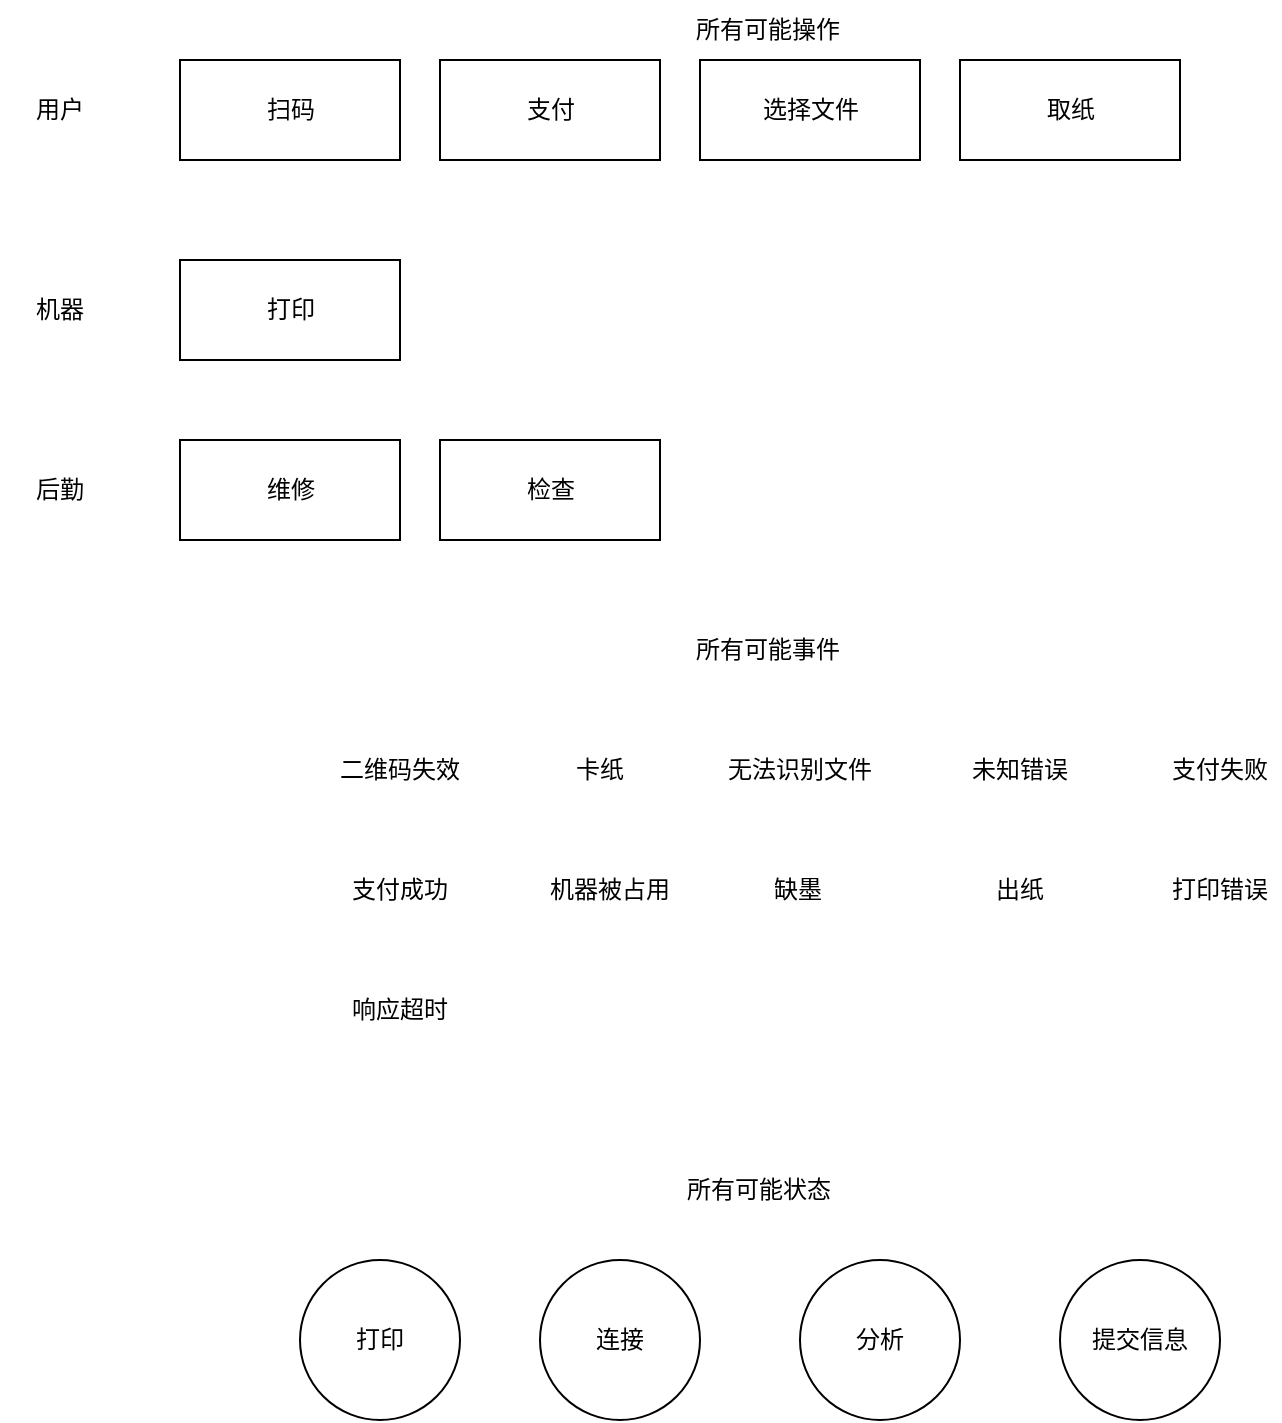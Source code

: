 <mxfile version="16.5.1" type="device" pages="2"><diagram id="EYPwlIlCxdljjrQ1H-EW" name="第 1 页"><mxGraphModel dx="1102" dy="785" grid="1" gridSize="10" guides="1" tooltips="1" connect="1" arrows="1" fold="1" page="1" pageScale="1" pageWidth="827" pageHeight="1169" math="0" shadow="0"><root><mxCell id="0"/><mxCell id="1" parent="0"/><mxCell id="E5wNhpUshTn_iZaC5-24-1" value="所有可能操作" style="text;html=1;strokeColor=none;fillColor=none;align=center;verticalAlign=middle;whiteSpace=wrap;rounded=0;" parent="1" vertex="1"><mxGeometry x="369" y="20" width="90" height="30" as="geometry"/></mxCell><mxCell id="E5wNhpUshTn_iZaC5-24-2" value="打印" style="html=1;" parent="1" vertex="1"><mxGeometry x="120" y="150" width="110" height="50" as="geometry"/></mxCell><mxCell id="E5wNhpUshTn_iZaC5-24-3" value="扫码" style="html=1;" parent="1" vertex="1"><mxGeometry x="120" y="50" width="110" height="50" as="geometry"/></mxCell><mxCell id="E5wNhpUshTn_iZaC5-24-4" value="支付" style="html=1;" parent="1" vertex="1"><mxGeometry x="250" y="50" width="110" height="50" as="geometry"/></mxCell><mxCell id="E5wNhpUshTn_iZaC5-24-5" value="选择文件" style="html=1;" parent="1" vertex="1"><mxGeometry x="380" y="50" width="110" height="50" as="geometry"/></mxCell><mxCell id="E5wNhpUshTn_iZaC5-24-6" value="取纸" style="html=1;" parent="1" vertex="1"><mxGeometry x="510" y="50" width="110" height="50" as="geometry"/></mxCell><mxCell id="E5wNhpUshTn_iZaC5-24-8" value="维修" style="html=1;" parent="1" vertex="1"><mxGeometry x="120" y="240" width="110" height="50" as="geometry"/></mxCell><mxCell id="E5wNhpUshTn_iZaC5-24-9" value="用户" style="text;html=1;strokeColor=none;fillColor=none;align=center;verticalAlign=middle;whiteSpace=wrap;rounded=0;" parent="1" vertex="1"><mxGeometry x="30" y="60" width="60" height="30" as="geometry"/></mxCell><mxCell id="E5wNhpUshTn_iZaC5-24-10" value="机器" style="text;html=1;strokeColor=none;fillColor=none;align=center;verticalAlign=middle;whiteSpace=wrap;rounded=0;" parent="1" vertex="1"><mxGeometry x="30" y="160" width="60" height="30" as="geometry"/></mxCell><mxCell id="E5wNhpUshTn_iZaC5-24-11" value="后勤" style="text;html=1;strokeColor=none;fillColor=none;align=center;verticalAlign=middle;whiteSpace=wrap;rounded=0;" parent="1" vertex="1"><mxGeometry x="30" y="250" width="60" height="30" as="geometry"/></mxCell><mxCell id="E5wNhpUshTn_iZaC5-24-12" value="检查" style="html=1;" parent="1" vertex="1"><mxGeometry x="250" y="240" width="110" height="50" as="geometry"/></mxCell><mxCell id="E5wNhpUshTn_iZaC5-24-13" value="所有可能事件" style="text;html=1;strokeColor=none;fillColor=none;align=center;verticalAlign=middle;whiteSpace=wrap;rounded=0;" parent="1" vertex="1"><mxGeometry x="371" y="330" width="86" height="30" as="geometry"/></mxCell><mxCell id="E5wNhpUshTn_iZaC5-24-14" value="二维码失效" style="text;html=1;strokeColor=none;fillColor=none;align=center;verticalAlign=middle;whiteSpace=wrap;rounded=0;" parent="1" vertex="1"><mxGeometry x="190" y="390" width="80" height="30" as="geometry"/></mxCell><mxCell id="E5wNhpUshTn_iZaC5-24-15" value="卡纸" style="text;html=1;strokeColor=none;fillColor=none;align=center;verticalAlign=middle;whiteSpace=wrap;rounded=0;" parent="1" vertex="1"><mxGeometry x="300" y="390" width="60" height="30" as="geometry"/></mxCell><mxCell id="E5wNhpUshTn_iZaC5-24-16" value="无法识别文件" style="text;html=1;strokeColor=none;fillColor=none;align=center;verticalAlign=middle;whiteSpace=wrap;rounded=0;" parent="1" vertex="1"><mxGeometry x="390" y="390" width="80" height="30" as="geometry"/></mxCell><mxCell id="E5wNhpUshTn_iZaC5-24-17" value="未知错误" style="text;html=1;strokeColor=none;fillColor=none;align=center;verticalAlign=middle;whiteSpace=wrap;rounded=0;" parent="1" vertex="1"><mxGeometry x="510" y="390" width="60" height="30" as="geometry"/></mxCell><mxCell id="E5wNhpUshTn_iZaC5-24-18" value="支付失败" style="text;html=1;strokeColor=none;fillColor=none;align=center;verticalAlign=middle;whiteSpace=wrap;rounded=0;" parent="1" vertex="1"><mxGeometry x="610" y="390" width="60" height="30" as="geometry"/></mxCell><mxCell id="E5wNhpUshTn_iZaC5-24-19" value="支付成功" style="text;html=1;strokeColor=none;fillColor=none;align=center;verticalAlign=middle;whiteSpace=wrap;rounded=0;" parent="1" vertex="1"><mxGeometry x="200" y="450" width="60" height="30" as="geometry"/></mxCell><mxCell id="E5wNhpUshTn_iZaC5-24-20" value="机器被占用" style="text;html=1;strokeColor=none;fillColor=none;align=center;verticalAlign=middle;whiteSpace=wrap;rounded=0;" parent="1" vertex="1"><mxGeometry x="300" y="450" width="70" height="30" as="geometry"/></mxCell><mxCell id="E5wNhpUshTn_iZaC5-24-21" value="缺墨" style="text;html=1;strokeColor=none;fillColor=none;align=center;verticalAlign=middle;whiteSpace=wrap;rounded=0;" parent="1" vertex="1"><mxGeometry x="399" y="450" width="60" height="30" as="geometry"/></mxCell><mxCell id="E5wNhpUshTn_iZaC5-24-22" value="出纸" style="text;html=1;strokeColor=none;fillColor=none;align=center;verticalAlign=middle;whiteSpace=wrap;rounded=0;" parent="1" vertex="1"><mxGeometry x="510" y="450" width="60" height="30" as="geometry"/></mxCell><mxCell id="E5wNhpUshTn_iZaC5-24-23" value="打印错误" style="text;html=1;strokeColor=none;fillColor=none;align=center;verticalAlign=middle;whiteSpace=wrap;rounded=0;" parent="1" vertex="1"><mxGeometry x="610" y="450" width="60" height="30" as="geometry"/></mxCell><mxCell id="E5wNhpUshTn_iZaC5-24-24" value="响应超时" style="text;html=1;strokeColor=none;fillColor=none;align=center;verticalAlign=middle;whiteSpace=wrap;rounded=0;" parent="1" vertex="1"><mxGeometry x="200" y="510" width="60" height="30" as="geometry"/></mxCell><mxCell id="E5wNhpUshTn_iZaC5-24-25" value="所有可能状态" style="text;html=1;strokeColor=none;fillColor=none;align=center;verticalAlign=middle;whiteSpace=wrap;rounded=0;" parent="1" vertex="1"><mxGeometry x="369" y="600" width="81" height="30" as="geometry"/></mxCell><mxCell id="yZXaL8xG2QzInJkYSV9m-1" value="打印" style="ellipse;whiteSpace=wrap;html=1;aspect=fixed;" vertex="1" parent="1"><mxGeometry x="180" y="650" width="80" height="80" as="geometry"/></mxCell><mxCell id="yZXaL8xG2QzInJkYSV9m-2" value="连接" style="ellipse;whiteSpace=wrap;html=1;aspect=fixed;" vertex="1" parent="1"><mxGeometry x="300" y="650" width="80" height="80" as="geometry"/></mxCell><mxCell id="yZXaL8xG2QzInJkYSV9m-3" value="分析" style="ellipse;whiteSpace=wrap;html=1;aspect=fixed;" vertex="1" parent="1"><mxGeometry x="430" y="650" width="80" height="80" as="geometry"/></mxCell><mxCell id="yZXaL8xG2QzInJkYSV9m-4" value="提交信息" style="ellipse;whiteSpace=wrap;html=1;aspect=fixed;" vertex="1" parent="1"><mxGeometry x="560" y="650" width="80" height="80" as="geometry"/></mxCell></root></mxGraphModel></diagram><diagram id="fFSbRTWNQ9VdYWLQjAVV" name="第 2 页"><mxGraphModel dx="1929" dy="785" grid="1" gridSize="10" guides="1" tooltips="1" connect="1" arrows="1" fold="1" page="1" pageScale="1" pageWidth="827" pageHeight="1169" math="0" shadow="0"><root><mxCell id="RZ_dUg2-yEtZP2G9nrQM-0"/><mxCell id="RZ_dUg2-yEtZP2G9nrQM-1" parent="RZ_dUg2-yEtZP2G9nrQM-0"/><mxCell id="3V6N8T423MMmluhpiq3_-0" value="" style="ellipse;whiteSpace=wrap;html=1;aspect=fixed;" vertex="1" parent="RZ_dUg2-yEtZP2G9nrQM-1"><mxGeometry x="30" y="240" width="40" height="40" as="geometry"/></mxCell><mxCell id="5Tzjq7lZf2HYFBW-PBZP-0" value="扫码" style="html=1;" vertex="1" parent="RZ_dUg2-yEtZP2G9nrQM-1"><mxGeometry x="150" y="237.5" width="90" height="45" as="geometry"/></mxCell><mxCell id="5Tzjq7lZf2HYFBW-PBZP-3" value="" style="endArrow=classic;html=1;rounded=0;exitX=1;exitY=0.5;exitDx=0;exitDy=0;entryX=0;entryY=0.5;entryDx=0;entryDy=0;" edge="1" parent="RZ_dUg2-yEtZP2G9nrQM-1" source="3V6N8T423MMmluhpiq3_-0" target="5Tzjq7lZf2HYFBW-PBZP-0"><mxGeometry width="50" height="50" relative="1" as="geometry"><mxPoint x="70" y="290" as="sourcePoint"/><mxPoint x="120" y="240" as="targetPoint"/></mxGeometry></mxCell><mxCell id="ZgLUSRlCDThSQpUkBlU4-0" value="" style="endArrow=classic;html=1;rounded=0;exitX=1;exitY=0.5;exitDx=0;exitDy=0;entryX=0;entryY=0.5;entryDx=0;entryDy=0;" edge="1" parent="RZ_dUg2-yEtZP2G9nrQM-1" source="5Tzjq7lZf2HYFBW-PBZP-0" target="ZgLUSRlCDThSQpUkBlU4-1"><mxGeometry width="50" height="50" relative="1" as="geometry"><mxPoint x="250" y="280" as="sourcePoint"/><mxPoint x="300" y="230" as="targetPoint"/></mxGeometry></mxCell><mxCell id="ZgLUSRlCDThSQpUkBlU4-1" value="故障" style="ellipse;whiteSpace=wrap;html=1;aspect=fixed;" vertex="1" parent="RZ_dUg2-yEtZP2G9nrQM-1"><mxGeometry x="369" y="235" width="50" height="50" as="geometry"/></mxCell><mxCell id="-cGkoEiQ88Qh7TmLAYFn-0" value="缺墨" style="text;html=1;strokeColor=none;fillColor=none;align=center;verticalAlign=middle;whiteSpace=wrap;rounded=0;" vertex="1" parent="RZ_dUg2-yEtZP2G9nrQM-1"><mxGeometry x="270" y="230" width="70" height="30" as="geometry"/></mxCell><mxCell id="-cGkoEiQ88Qh7TmLAYFn-1" value="" style="ellipse;html=1;shape=endState;fillColor=#000000;strokeColor=#ff0000;" vertex="1" parent="RZ_dUg2-yEtZP2G9nrQM-1"><mxGeometry x="470" y="245" width="30" height="30" as="geometry"/></mxCell><mxCell id="-cGkoEiQ88Qh7TmLAYFn-2" value="" style="endArrow=classic;html=1;rounded=0;exitX=1;exitY=0.5;exitDx=0;exitDy=0;entryX=0;entryY=0.5;entryDx=0;entryDy=0;" edge="1" parent="RZ_dUg2-yEtZP2G9nrQM-1" source="ZgLUSRlCDThSQpUkBlU4-1" target="-cGkoEiQ88Qh7TmLAYFn-1"><mxGeometry width="50" height="50" relative="1" as="geometry"><mxPoint x="410" y="330" as="sourcePoint"/><mxPoint x="460" y="280" as="targetPoint"/></mxGeometry></mxCell><mxCell id="rQYgHmwa3-azwnm0dlSi-0" value="连接" style="ellipse;whiteSpace=wrap;html=1;aspect=fixed;" vertex="1" parent="RZ_dUg2-yEtZP2G9nrQM-1"><mxGeometry x="155" y="410" width="80" height="80" as="geometry"/></mxCell><mxCell id="rQYgHmwa3-azwnm0dlSi-1" value="" style="endArrow=classic;html=1;rounded=0;exitX=0.5;exitY=1;exitDx=0;exitDy=0;entryX=0.5;entryY=0;entryDx=0;entryDy=0;" edge="1" parent="RZ_dUg2-yEtZP2G9nrQM-1" source="5Tzjq7lZf2HYFBW-PBZP-0" target="rQYgHmwa3-azwnm0dlSi-0"><mxGeometry width="50" height="50" relative="1" as="geometry"><mxPoint x="160" y="370" as="sourcePoint"/><mxPoint x="210" y="320" as="targetPoint"/></mxGeometry></mxCell><mxCell id="NYSHH9VHlMq0w7GqbE4s-0" value="发送设备信息" style="text;html=1;strokeColor=none;fillColor=none;align=center;verticalAlign=middle;whiteSpace=wrap;rounded=0;" vertex="1" parent="RZ_dUg2-yEtZP2G9nrQM-1"><mxGeometry x="210" y="330" width="60" height="30" as="geometry"/></mxCell><mxCell id="NYSHH9VHlMq0w7GqbE4s-1" value="" style="endArrow=classic;html=1;rounded=0;exitX=0;exitY=0.5;exitDx=0;exitDy=0;" edge="1" parent="RZ_dUg2-yEtZP2G9nrQM-1" source="rQYgHmwa3-azwnm0dlSi-0"><mxGeometry width="50" height="50" relative="1" as="geometry"><mxPoint x="80" y="480" as="sourcePoint"/><mxPoint x="110" y="260" as="targetPoint"/><Array as="points"><mxPoint x="110" y="450"/></Array></mxGeometry></mxCell><mxCell id="gW-s_XkNgbr_flWOJeIP-0" value="响应超时" style="text;html=1;strokeColor=none;fillColor=none;align=center;verticalAlign=middle;whiteSpace=wrap;rounded=0;" vertex="1" parent="RZ_dUg2-yEtZP2G9nrQM-1"><mxGeometry x="40" y="350" width="60" height="30" as="geometry"/></mxCell><mxCell id="gW-s_XkNgbr_flWOJeIP-1" value="就绪" style="ellipse;whiteSpace=wrap;html=1;aspect=fixed;" vertex="1" parent="RZ_dUg2-yEtZP2G9nrQM-1"><mxGeometry x="354" y="410" width="80" height="80" as="geometry"/></mxCell><mxCell id="gW-s_XkNgbr_flWOJeIP-2" value="" style="endArrow=classic;html=1;rounded=0;exitX=1;exitY=0.5;exitDx=0;exitDy=0;entryX=0;entryY=0.5;entryDx=0;entryDy=0;" edge="1" parent="RZ_dUg2-yEtZP2G9nrQM-1" source="rQYgHmwa3-azwnm0dlSi-0" target="gW-s_XkNgbr_flWOJeIP-1"><mxGeometry width="50" height="50" relative="1" as="geometry"><mxPoint x="180" y="570" as="sourcePoint"/><mxPoint x="230" y="520" as="targetPoint"/></mxGeometry></mxCell><mxCell id="gW-s_XkNgbr_flWOJeIP-3" value="与用户绑定" style="text;html=1;strokeColor=none;fillColor=none;align=center;verticalAlign=middle;whiteSpace=wrap;rounded=0;" vertex="1" parent="RZ_dUg2-yEtZP2G9nrQM-1"><mxGeometry x="270" y="450" width="60" height="30" as="geometry"/></mxCell><mxCell id="lBlqRS0lGuMs-eOrO1jd-0" value="选择文件" style="html=1;" vertex="1" parent="RZ_dUg2-yEtZP2G9nrQM-1"><mxGeometry x="510" y="425" width="110" height="50" as="geometry"/></mxCell><mxCell id="lBlqRS0lGuMs-eOrO1jd-1" value="" style="endArrow=classic;html=1;rounded=0;exitX=1;exitY=0.5;exitDx=0;exitDy=0;entryX=0;entryY=0.5;entryDx=0;entryDy=0;" edge="1" parent="RZ_dUg2-yEtZP2G9nrQM-1" source="gW-s_XkNgbr_flWOJeIP-1" target="lBlqRS0lGuMs-eOrO1jd-0"><mxGeometry width="50" height="50" relative="1" as="geometry"><mxPoint x="260" y="660" as="sourcePoint"/><mxPoint x="310" y="610" as="targetPoint"/></mxGeometry></mxCell><mxCell id="60PqfKeUEMO9WVkzq3se-0" value="" style="endArrow=classic;html=1;rounded=0;exitX=0.5;exitY=1;exitDx=0;exitDy=0;entryX=0.5;entryY=0;entryDx=0;entryDy=0;" edge="1" parent="RZ_dUg2-yEtZP2G9nrQM-1" source="lBlqRS0lGuMs-eOrO1jd-0" target="ml-giScb6fqfVAh4Vy4S-0"><mxGeometry width="50" height="50" relative="1" as="geometry"><mxPoint x="370" y="760" as="sourcePoint"/><mxPoint x="394" y="760" as="targetPoint"/></mxGeometry></mxCell><mxCell id="ml-giScb6fqfVAh4Vy4S-0" value="分析" style="ellipse;whiteSpace=wrap;html=1;aspect=fixed;" vertex="1" parent="RZ_dUg2-yEtZP2G9nrQM-1"><mxGeometry x="525" y="530" width="80" height="80" as="geometry"/></mxCell><mxCell id="CHuS0ElrNDZNpHtKcSXr-0" value="二维码失效" style="text;html=1;strokeColor=none;fillColor=none;align=center;verticalAlign=middle;whiteSpace=wrap;rounded=0;" vertex="1" parent="RZ_dUg2-yEtZP2G9nrQM-1"><mxGeometry x="260" y="260" width="80" height="30" as="geometry"/></mxCell><mxCell id="CHuS0ElrNDZNpHtKcSXr-1" value="用户提交文件" style="text;html=1;strokeColor=none;fillColor=none;align=center;verticalAlign=middle;whiteSpace=wrap;rounded=0;" vertex="1" parent="RZ_dUg2-yEtZP2G9nrQM-1"><mxGeometry x="570" y="490" width="60" height="30" as="geometry"/></mxCell><mxCell id="CHuS0ElrNDZNpHtKcSXr-2" value="" style="endArrow=classic;html=1;rounded=0;exitX=0.5;exitY=1;exitDx=0;exitDy=0;entryX=0.5;entryY=0;entryDx=0;entryDy=0;" edge="1" parent="RZ_dUg2-yEtZP2G9nrQM-1" source="ml-giScb6fqfVAh4Vy4S-0" target="7HINs4gkYvR4Xeyytmww-0"><mxGeometry width="50" height="50" relative="1" as="geometry"><mxPoint x="360" y="720" as="sourcePoint"/><mxPoint x="390" y="710" as="targetPoint"/></mxGeometry></mxCell><mxCell id="CHuS0ElrNDZNpHtKcSXr-3" value="" style="endArrow=classic;html=1;rounded=0;exitX=1;exitY=0.5;exitDx=0;exitDy=0;entryX=1;entryY=0.5;entryDx=0;entryDy=0;" edge="1" parent="RZ_dUg2-yEtZP2G9nrQM-1" source="ml-giScb6fqfVAh4Vy4S-0" target="lBlqRS0lGuMs-eOrO1jd-0"><mxGeometry width="50" height="50" relative="1" as="geometry"><mxPoint x="460" y="610" as="sourcePoint"/><mxPoint x="510" y="560" as="targetPoint"/><Array as="points"><mxPoint x="710" y="570"/><mxPoint x="710" y="450"/></Array></mxGeometry></mxCell><mxCell id="CHuS0ElrNDZNpHtKcSXr-4" value="文件识别失败" style="text;html=1;strokeColor=none;fillColor=none;align=center;verticalAlign=middle;whiteSpace=wrap;rounded=0;" vertex="1" parent="RZ_dUg2-yEtZP2G9nrQM-1"><mxGeometry x="710" y="490" width="80" height="30" as="geometry"/></mxCell><mxCell id="CHuS0ElrNDZNpHtKcSXr-6" value="信息传送至打印机" style="text;html=1;strokeColor=none;fillColor=none;align=center;verticalAlign=middle;whiteSpace=wrap;rounded=0;" vertex="1" parent="RZ_dUg2-yEtZP2G9nrQM-1"><mxGeometry x="500" y="620" width="60" height="30" as="geometry"/></mxCell><mxCell id="7HINs4gkYvR4Xeyytmww-0" value="打印" style="html=1;" vertex="1" parent="RZ_dUg2-yEtZP2G9nrQM-1"><mxGeometry x="510" y="670" width="110" height="50" as="geometry"/></mxCell><mxCell id="ECGQ3RQp7tEOyj5Gak7N-1" value="" style="endArrow=classic;html=1;rounded=0;exitX=0;exitY=0.5;exitDx=0;exitDy=0;entryX=1;entryY=0.5;entryDx=0;entryDy=0;" edge="1" parent="RZ_dUg2-yEtZP2G9nrQM-1" source="7HINs4gkYvR4Xeyytmww-0" target="r2lEdYLdUOljF0nguf_U-0"><mxGeometry width="50" height="50" relative="1" as="geometry"><mxPoint x="220" y="770" as="sourcePoint"/><mxPoint x="200" y="735" as="targetPoint"/></mxGeometry></mxCell><mxCell id="E0UTChXiSgbqAFfTac8D-0" value="卡纸" style="text;html=1;strokeColor=none;fillColor=none;align=center;verticalAlign=middle;whiteSpace=wrap;rounded=0;" vertex="1" parent="RZ_dUg2-yEtZP2G9nrQM-1"><mxGeometry x="430" y="700" width="60" height="30" as="geometry"/></mxCell><mxCell id="r2lEdYLdUOljF0nguf_U-0" value="故障" style="ellipse;whiteSpace=wrap;html=1;aspect=fixed;" vertex="1" parent="RZ_dUg2-yEtZP2G9nrQM-1"><mxGeometry x="354" y="670" width="50" height="50" as="geometry"/></mxCell><mxCell id="r2lEdYLdUOljF0nguf_U-1" value="" style="endArrow=classic;html=1;rounded=0;exitX=0.5;exitY=0;exitDx=0;exitDy=0;entryX=0.5;entryY=1;entryDx=0;entryDy=0;" edge="1" parent="RZ_dUg2-yEtZP2G9nrQM-1" source="r2lEdYLdUOljF0nguf_U-0" target="ApYX8M-y0Euw9RRVT5MO-0"><mxGeometry width="50" height="50" relative="1" as="geometry"><mxPoint x="360" y="650" as="sourcePoint"/><mxPoint x="379" y="580" as="targetPoint"/></mxGeometry></mxCell><mxCell id="r2lEdYLdUOljF0nguf_U-2" value="联系维修人员" style="text;html=1;strokeColor=none;fillColor=none;align=center;verticalAlign=middle;whiteSpace=wrap;rounded=0;" vertex="1" parent="RZ_dUg2-yEtZP2G9nrQM-1"><mxGeometry x="309" y="630" width="60" height="30" as="geometry"/></mxCell><mxCell id="ApYX8M-y0Euw9RRVT5MO-0" value="检查" style="html=1;" vertex="1" parent="RZ_dUg2-yEtZP2G9nrQM-1"><mxGeometry x="324" y="545" width="110" height="50" as="geometry"/></mxCell><mxCell id="ApYX8M-y0Euw9RRVT5MO-2" value="" style="endArrow=classic;html=1;rounded=0;exitX=0;exitY=0.5;exitDx=0;exitDy=0;entryX=1;entryY=0.5;entryDx=0;entryDy=0;" edge="1" parent="RZ_dUg2-yEtZP2G9nrQM-1" source="ApYX8M-y0Euw9RRVT5MO-0" target="ApYX8M-y0Euw9RRVT5MO-6"><mxGeometry width="50" height="50" relative="1" as="geometry"><mxPoint x="160" y="600" as="sourcePoint"/><mxPoint x="230" y="570" as="targetPoint"/></mxGeometry></mxCell><mxCell id="ApYX8M-y0Euw9RRVT5MO-3" value="" style="endArrow=classic;html=1;rounded=0;exitX=0.5;exitY=0;exitDx=0;exitDy=0;entryX=0;entryY=1;entryDx=0;entryDy=0;" edge="1" parent="RZ_dUg2-yEtZP2G9nrQM-1" source="ApYX8M-y0Euw9RRVT5MO-0" target="lBlqRS0lGuMs-eOrO1jd-0"><mxGeometry width="50" height="50" relative="1" as="geometry"><mxPoint x="360" y="540" as="sourcePoint"/><mxPoint x="410" y="490" as="targetPoint"/></mxGeometry></mxCell><mxCell id="ApYX8M-y0Euw9RRVT5MO-4" value="错误排除" style="text;html=1;strokeColor=none;fillColor=none;align=center;verticalAlign=middle;whiteSpace=wrap;rounded=0;" vertex="1" parent="RZ_dUg2-yEtZP2G9nrQM-1"><mxGeometry x="440" y="500" width="60" height="30" as="geometry"/></mxCell><mxCell id="ApYX8M-y0Euw9RRVT5MO-5" value="严重问题" style="text;html=1;strokeColor=none;fillColor=none;align=center;verticalAlign=middle;whiteSpace=wrap;rounded=0;" vertex="1" parent="RZ_dUg2-yEtZP2G9nrQM-1"><mxGeometry x="250" y="540" width="60" height="30" as="geometry"/></mxCell><mxCell id="ApYX8M-y0Euw9RRVT5MO-6" value="锁定" style="ellipse;whiteSpace=wrap;html=1;aspect=fixed;" vertex="1" parent="RZ_dUg2-yEtZP2G9nrQM-1"><mxGeometry x="140" y="530" width="80" height="80" as="geometry"/></mxCell><mxCell id="ApYX8M-y0Euw9RRVT5MO-7" value="" style="ellipse;html=1;shape=endState;fillColor=#000000;strokeColor=#ff0000;" vertex="1" parent="RZ_dUg2-yEtZP2G9nrQM-1"><mxGeometry x="55" y="555" width="30" height="30" as="geometry"/></mxCell><mxCell id="ApYX8M-y0Euw9RRVT5MO-9" value="" style="endArrow=classic;html=1;rounded=0;exitX=0;exitY=0.5;exitDx=0;exitDy=0;entryX=1;entryY=0.5;entryDx=0;entryDy=0;" edge="1" parent="RZ_dUg2-yEtZP2G9nrQM-1" source="ApYX8M-y0Euw9RRVT5MO-6" target="ApYX8M-y0Euw9RRVT5MO-7"><mxGeometry width="50" height="50" relative="1" as="geometry"><mxPoint x="80" y="590" as="sourcePoint"/><mxPoint x="130" y="540" as="targetPoint"/></mxGeometry></mxCell><mxCell id="ApYX8M-y0Euw9RRVT5MO-10" value="" style="endArrow=classic;html=1;rounded=0;exitX=0.5;exitY=1;exitDx=0;exitDy=0;" edge="1" parent="RZ_dUg2-yEtZP2G9nrQM-1" source="7HINs4gkYvR4Xeyytmww-0"><mxGeometry width="50" height="50" relative="1" as="geometry"><mxPoint x="540" y="800" as="sourcePoint"/><mxPoint x="565" y="810" as="targetPoint"/></mxGeometry></mxCell><mxCell id="ApYX8M-y0Euw9RRVT5MO-11" value="完成打印" style="text;html=1;strokeColor=none;fillColor=none;align=center;verticalAlign=middle;whiteSpace=wrap;rounded=0;" vertex="1" parent="RZ_dUg2-yEtZP2G9nrQM-1"><mxGeometry x="570" y="750" width="60" height="30" as="geometry"/></mxCell><mxCell id="ApYX8M-y0Euw9RRVT5MO-12" value="等待" style="ellipse;whiteSpace=wrap;html=1;aspect=fixed;" vertex="1" parent="RZ_dUg2-yEtZP2G9nrQM-1"><mxGeometry x="525" y="810" width="80" height="80" as="geometry"/></mxCell><mxCell id="ApYX8M-y0Euw9RRVT5MO-13" value="" style="endArrow=classic;html=1;rounded=0;exitX=1;exitY=0.5;exitDx=0;exitDy=0;" edge="1" parent="RZ_dUg2-yEtZP2G9nrQM-1" source="ApYX8M-y0Euw9RRVT5MO-12"><mxGeometry width="50" height="50" relative="1" as="geometry"><mxPoint x="650" y="880" as="sourcePoint"/><mxPoint x="710" y="570" as="targetPoint"/><Array as="points"><mxPoint x="710" y="850"/></Array></mxGeometry></mxCell><mxCell id="ApYX8M-y0Euw9RRVT5MO-14" value="内容不符要求" style="text;html=1;strokeColor=none;fillColor=none;align=center;verticalAlign=middle;whiteSpace=wrap;rounded=0;" vertex="1" parent="RZ_dUg2-yEtZP2G9nrQM-1"><mxGeometry x="710" y="730" width="60" height="30" as="geometry"/></mxCell><mxCell id="ApYX8M-y0Euw9RRVT5MO-15" value="" style="endArrow=classic;html=1;rounded=0;exitX=0;exitY=0.5;exitDx=0;exitDy=0;entryX=1;entryY=0.5;entryDx=0;entryDy=0;" edge="1" parent="RZ_dUg2-yEtZP2G9nrQM-1" source="ApYX8M-y0Euw9RRVT5MO-12" target="8TZCre5M5zBfQ3hVibm7-0"><mxGeometry width="50" height="50" relative="1" as="geometry"><mxPoint x="390" y="880" as="sourcePoint"/><mxPoint x="410" y="850" as="targetPoint"/></mxGeometry></mxCell><mxCell id="8TZCre5M5zBfQ3hVibm7-0" value="取纸" style="html=1;" vertex="1" parent="RZ_dUg2-yEtZP2G9nrQM-1"><mxGeometry x="310" y="825" width="110" height="50" as="geometry"/></mxCell><mxCell id="8TZCre5M5zBfQ3hVibm7-1" value="用户已确认" style="text;html=1;strokeColor=none;fillColor=none;align=center;verticalAlign=middle;whiteSpace=wrap;rounded=0;" vertex="1" parent="RZ_dUg2-yEtZP2G9nrQM-1"><mxGeometry x="450" y="810" width="60" height="30" as="geometry"/></mxCell><mxCell id="8TZCre5M5zBfQ3hVibm7-2" value="" style="endArrow=classic;html=1;rounded=0;exitX=0;exitY=0.5;exitDx=0;exitDy=0;entryX=1;entryY=0.5;entryDx=0;entryDy=0;" edge="1" parent="RZ_dUg2-yEtZP2G9nrQM-1" source="8TZCre5M5zBfQ3hVibm7-0" target="9TsJjXugz3RKnkEiYlV4-0"><mxGeometry width="50" height="50" relative="1" as="geometry"><mxPoint x="160" y="880" as="sourcePoint"/><mxPoint x="190" y="850" as="targetPoint"/></mxGeometry></mxCell><mxCell id="Ati_O35llw9DmRpN6_sX-0" value="已确认取出文件" style="text;html=1;strokeColor=none;fillColor=none;align=center;verticalAlign=middle;whiteSpace=wrap;rounded=0;" vertex="1" parent="RZ_dUg2-yEtZP2G9nrQM-1"><mxGeometry x="230" y="810" width="60" height="30" as="geometry"/></mxCell><mxCell id="9TsJjXugz3RKnkEiYlV4-0" value="支付" style="html=1;" vertex="1" parent="RZ_dUg2-yEtZP2G9nrQM-1"><mxGeometry x="90" y="825" width="110" height="50" as="geometry"/></mxCell><mxCell id="9TsJjXugz3RKnkEiYlV4-1" value="" style="endArrow=classic;html=1;rounded=0;exitX=0.5;exitY=1;exitDx=0;exitDy=0;" edge="1" parent="RZ_dUg2-yEtZP2G9nrQM-1" source="9TsJjXugz3RKnkEiYlV4-0"><mxGeometry width="50" height="50" relative="1" as="geometry"><mxPoint x="120" y="970" as="sourcePoint"/><mxPoint x="260" y="850" as="targetPoint"/><Array as="points"><mxPoint x="145" y="960"/><mxPoint x="260" y="960"/></Array></mxGeometry></mxCell><mxCell id="A_xFEN6QvR3-3CW5OxvT-0" value="响应超时" style="text;html=1;strokeColor=none;fillColor=none;align=center;verticalAlign=middle;whiteSpace=wrap;rounded=0;" vertex="1" parent="RZ_dUg2-yEtZP2G9nrQM-1"><mxGeometry x="180" y="930" width="60" height="30" as="geometry"/></mxCell><mxCell id="B4Mvq9ATYVF6P3gUBp2r-0" value="支付失败" style="text;html=1;strokeColor=none;fillColor=none;align=center;verticalAlign=middle;whiteSpace=wrap;rounded=0;" vertex="1" parent="RZ_dUg2-yEtZP2G9nrQM-1"><mxGeometry x="180" y="900" width="60" height="30" as="geometry"/></mxCell><mxCell id="mbprFkFP4ItsAf6nxnga-0" value="打印错误" style="text;html=1;strokeColor=none;fillColor=none;align=center;verticalAlign=middle;whiteSpace=wrap;rounded=0;" vertex="1" parent="RZ_dUg2-yEtZP2G9nrQM-1"><mxGeometry x="430" y="660" width="60" height="30" as="geometry"/></mxCell><mxCell id="mbprFkFP4ItsAf6nxnga-1" value="" style="endArrow=classic;html=1;rounded=0;exitX=0;exitY=0.5;exitDx=0;exitDy=0;" edge="1" parent="RZ_dUg2-yEtZP2G9nrQM-1" source="9TsJjXugz3RKnkEiYlV4-0"><mxGeometry width="50" height="50" relative="1" as="geometry"><mxPoint x="20" y="870" as="sourcePoint"/><mxPoint x="40" y="1010" as="targetPoint"/><Array as="points"><mxPoint x="40" y="850"/></Array></mxGeometry></mxCell><mxCell id="Mh1c4W51jalh-jJ4rP5W-0" value="支付成功" style="text;html=1;strokeColor=none;fillColor=none;align=center;verticalAlign=middle;whiteSpace=wrap;rounded=0;" vertex="1" parent="RZ_dUg2-yEtZP2G9nrQM-1"><mxGeometry x="-20" y="910" width="60" height="30" as="geometry"/></mxCell><mxCell id="XDHeoBYw4DagiEuvBUnh-0" value="机器被占用" style="text;html=1;strokeColor=none;fillColor=none;align=center;verticalAlign=middle;whiteSpace=wrap;rounded=0;" vertex="1" parent="RZ_dUg2-yEtZP2G9nrQM-1"><mxGeometry x="35" y="380" width="70" height="30" as="geometry"/></mxCell><mxCell id="XDHeoBYw4DagiEuvBUnh-1" value="等待" style="ellipse;whiteSpace=wrap;html=1;aspect=fixed;" vertex="1" parent="RZ_dUg2-yEtZP2G9nrQM-1"><mxGeometry y="1010" width="80" height="80" as="geometry"/></mxCell><mxCell id="XDHeoBYw4DagiEuvBUnh-2" value="" style="endArrow=classic;html=1;rounded=0;exitX=1;exitY=0.5;exitDx=0;exitDy=0;" edge="1" parent="RZ_dUg2-yEtZP2G9nrQM-1" source="XDHeoBYw4DagiEuvBUnh-1"><mxGeometry width="50" height="50" relative="1" as="geometry"><mxPoint x="120" y="1070" as="sourcePoint"/><mxPoint x="710" y="850" as="targetPoint"/><Array as="points"><mxPoint x="710" y="1050"/></Array></mxGeometry></mxCell><mxCell id="XDHeoBYw4DagiEuvBUnh-3" value="继续使用" style="text;html=1;strokeColor=none;fillColor=none;align=center;verticalAlign=middle;whiteSpace=wrap;rounded=0;" vertex="1" parent="RZ_dUg2-yEtZP2G9nrQM-1"><mxGeometry x="420" y="1020" width="60" height="30" as="geometry"/></mxCell><mxCell id="XDHeoBYw4DagiEuvBUnh-4" value="" style="endArrow=classic;html=1;rounded=0;exitX=0.5;exitY=1;exitDx=0;exitDy=0;entryX=0;entryY=0.5;entryDx=0;entryDy=0;" edge="1" parent="RZ_dUg2-yEtZP2G9nrQM-1" source="XDHeoBYw4DagiEuvBUnh-1" target="XDHeoBYw4DagiEuvBUnh-6"><mxGeometry width="50" height="50" relative="1" as="geometry"><mxPoint x="20" y="1150" as="sourcePoint"/><mxPoint x="170" y="1140" as="targetPoint"/><Array as="points"><mxPoint x="40" y="1135"/></Array></mxGeometry></mxCell><mxCell id="XDHeoBYw4DagiEuvBUnh-5" value="使用结束" style="text;html=1;strokeColor=none;fillColor=none;align=center;verticalAlign=middle;whiteSpace=wrap;rounded=0;" vertex="1" parent="RZ_dUg2-yEtZP2G9nrQM-1"><mxGeometry x="70" y="1110" width="60" height="30" as="geometry"/></mxCell><mxCell id="XDHeoBYw4DagiEuvBUnh-6" value="" style="ellipse;html=1;shape=endState;fillColor=#000000;strokeColor=#ff0000;" vertex="1" parent="RZ_dUg2-yEtZP2G9nrQM-1"><mxGeometry x="170" y="1120" width="30" height="30" as="geometry"/></mxCell></root></mxGraphModel></diagram></mxfile>